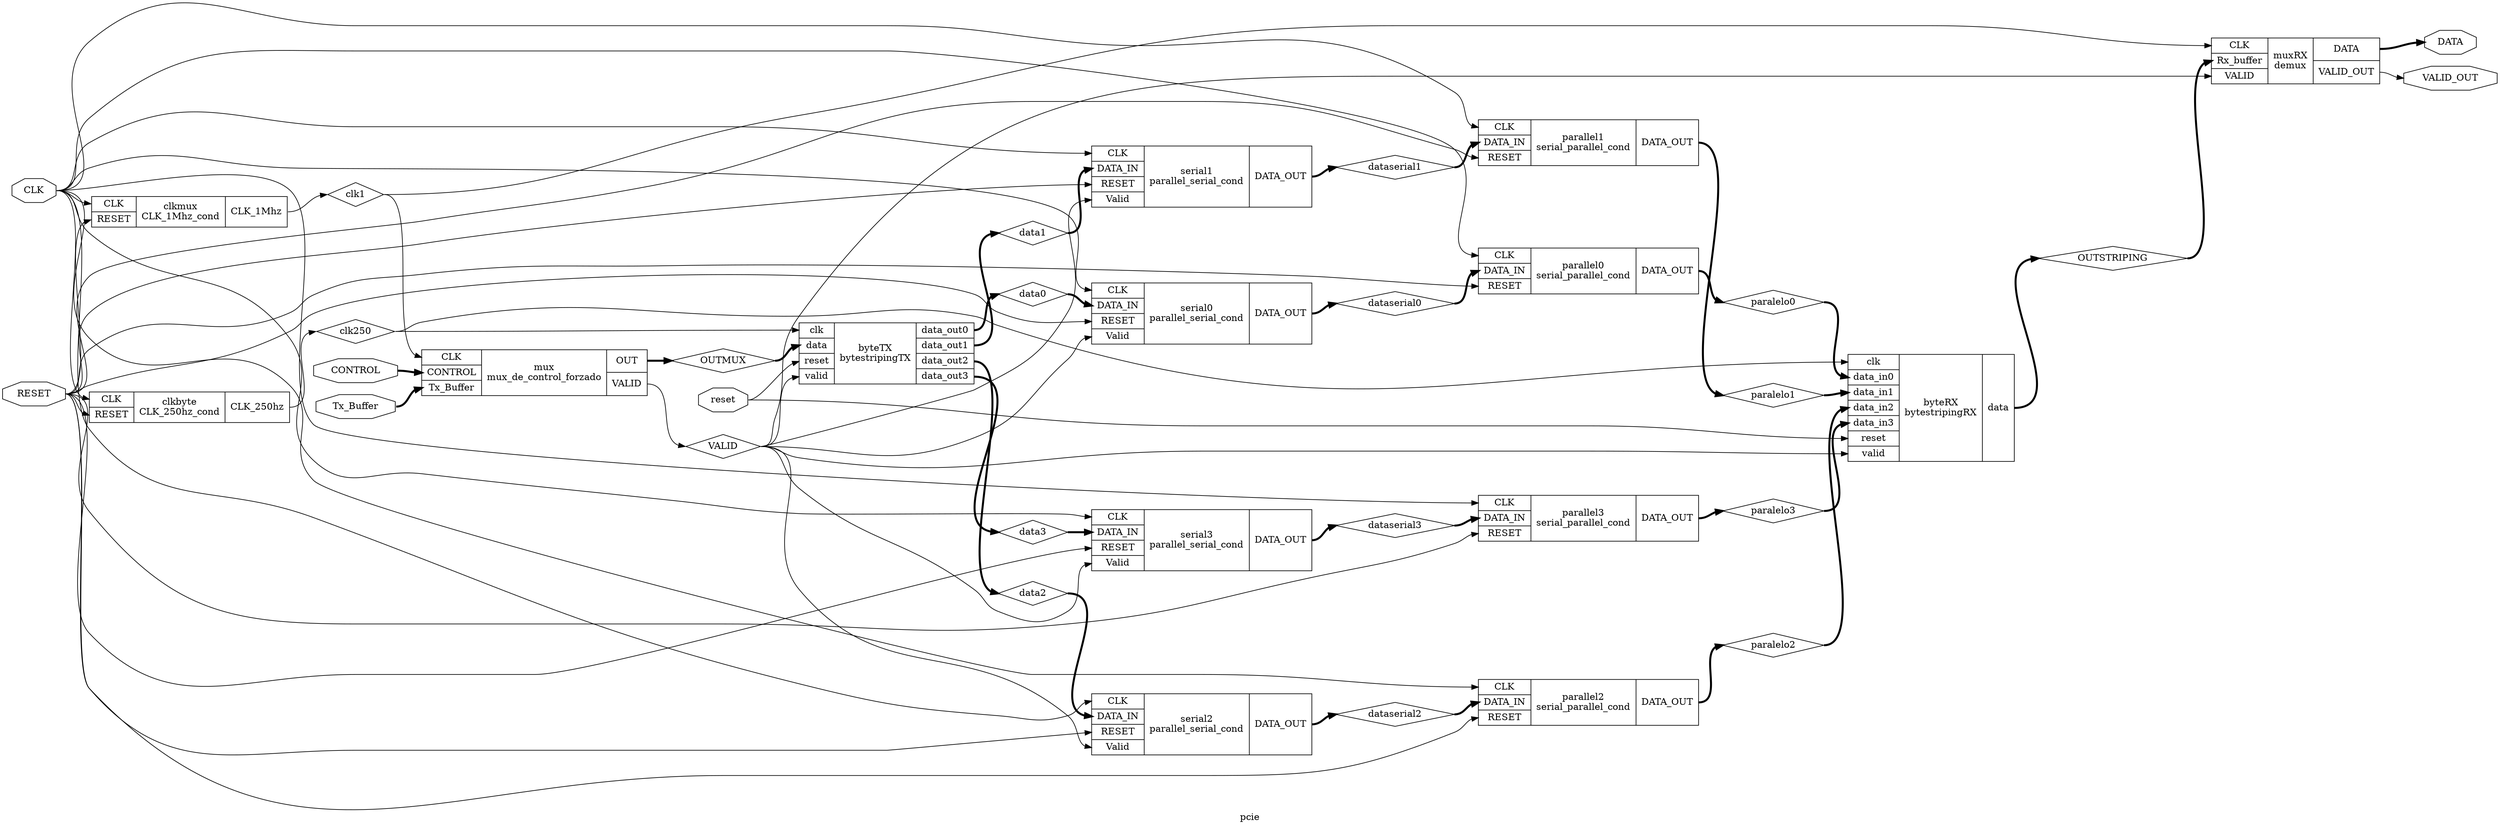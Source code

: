 digraph "pcie" {
label="pcie";
rankdir="LR";
remincross=true;
n2 [ shape=diamond, label="clk250", color="black", fontcolor="black" ];
n3 [ shape=diamond, label="clk1", color="black", fontcolor="black" ];
n4 [ shape=diamond, label="OUTSTRIPING", color="black", fontcolor="black" ];
n5 [ shape=diamond, label="dataserial3", color="black", fontcolor="black" ];
n6 [ shape=diamond, label="dataserial2", color="black", fontcolor="black" ];
n7 [ shape=diamond, label="dataserial1", color="black", fontcolor="black" ];
n8 [ shape=diamond, label="dataserial0", color="black", fontcolor="black" ];
n9 [ shape=diamond, label="paralelo3", color="black", fontcolor="black" ];
n10 [ shape=diamond, label="paralelo2", color="black", fontcolor="black" ];
n11 [ shape=diamond, label="paralelo1", color="black", fontcolor="black" ];
n12 [ shape=diamond, label="paralelo0", color="black", fontcolor="black" ];
n13 [ shape=diamond, label="data3", color="black", fontcolor="black" ];
n14 [ shape=diamond, label="data2", color="black", fontcolor="black" ];
n15 [ shape=diamond, label="data1", color="black", fontcolor="black" ];
n16 [ shape=diamond, label="data0", color="black", fontcolor="black" ];
n17 [ shape=diamond, label="OUTMUX", color="black", fontcolor="black" ];
n18 [ shape=diamond, label="VALID", color="black", fontcolor="black" ];
n19 [ shape=octagon, label="VALID_OUT", color="black", fontcolor="black" ];
n20 [ shape=octagon, label="DATA", color="black", fontcolor="black" ];
n21 [ shape=octagon, label="CLK", color="black", fontcolor="black" ];
n22 [ shape=octagon, label="Tx_Buffer", color="black", fontcolor="black" ];
n23 [ shape=octagon, label="CONTROL", color="black", fontcolor="black" ];
n24 [ shape=octagon, label="RESET", color="black", fontcolor="black" ];
n25 [ shape=octagon, label="reset", color="black", fontcolor="black" ];
c27 [ shape=record, label="{{<p21> CLK|<p26> Rx_buffer|<p18> VALID}|muxRX\ndemux|{<p20> DATA|<p19> VALID_OUT}}" ];
c35 [ shape=record, label="{{<p28> clk|<p29> data_in0|<p30> data_in1|<p31> data_in2|<p32> data_in3|<p25> reset|<p33> valid}|byteRX\nbytestripingRX|{<p34> data}}" ];
c38 [ shape=record, label="{{<p21> CLK|<p36> DATA_IN|<p24> RESET}|parallel3\nserial_parallel_cond|{<p37> DATA_OUT}}" ];
c39 [ shape=record, label="{{<p21> CLK|<p36> DATA_IN|<p24> RESET}|parallel2\nserial_parallel_cond|{<p37> DATA_OUT}}" ];
c40 [ shape=record, label="{{<p21> CLK|<p36> DATA_IN|<p24> RESET}|parallel1\nserial_parallel_cond|{<p37> DATA_OUT}}" ];
c41 [ shape=record, label="{{<p21> CLK|<p36> DATA_IN|<p24> RESET}|parallel0\nserial_parallel_cond|{<p37> DATA_OUT}}" ];
c43 [ shape=record, label="{{<p21> CLK|<p36> DATA_IN|<p24> RESET|<p42> Valid}|serial3\nparallel_serial_cond|{<p37> DATA_OUT}}" ];
c44 [ shape=record, label="{{<p21> CLK|<p36> DATA_IN|<p24> RESET|<p42> Valid}|serial2\nparallel_serial_cond|{<p37> DATA_OUT}}" ];
c45 [ shape=record, label="{{<p21> CLK|<p36> DATA_IN|<p24> RESET|<p42> Valid}|serial1\nparallel_serial_cond|{<p37> DATA_OUT}}" ];
c46 [ shape=record, label="{{<p21> CLK|<p36> DATA_IN|<p24> RESET|<p42> Valid}|serial0\nparallel_serial_cond|{<p37> DATA_OUT}}" ];
c51 [ shape=record, label="{{<p28> clk|<p34> data|<p25> reset|<p33> valid}|byteTX\nbytestripingTX|{<p47> data_out0|<p48> data_out1|<p49> data_out2|<p50> data_out3}}" ];
c53 [ shape=record, label="{{<p21> CLK|<p24> RESET}|clkbyte\nCLK_250hz_cond|{<p52> CLK_250hz}}" ];
c55 [ shape=record, label="{{<p21> CLK|<p23> CONTROL|<p22> Tx_Buffer}|mux\nmux_de_control_forzado|{<p54> OUT|<p18> VALID}}" ];
c57 [ shape=record, label="{{<p21> CLK|<p24> RESET}|clkmux\nCLK_1Mhz_cond|{<p56> CLK_1Mhz}}" ];
c39:p37:e -> n10:w [color="black", style="setlinewidth(3)", label=""];
n10:e -> c35:p31:w [color="black", style="setlinewidth(3)", label=""];
c40:p37:e -> n11:w [color="black", style="setlinewidth(3)", label=""];
n11:e -> c35:p30:w [color="black", style="setlinewidth(3)", label=""];
c41:p37:e -> n12:w [color="black", style="setlinewidth(3)", label=""];
n12:e -> c35:p29:w [color="black", style="setlinewidth(3)", label=""];
c51:p50:e -> n13:w [color="black", style="setlinewidth(3)", label=""];
n13:e -> c43:p36:w [color="black", style="setlinewidth(3)", label=""];
c51:p49:e -> n14:w [color="black", style="setlinewidth(3)", label=""];
n14:e -> c44:p36:w [color="black", style="setlinewidth(3)", label=""];
c51:p48:e -> n15:w [color="black", style="setlinewidth(3)", label=""];
n15:e -> c45:p36:w [color="black", style="setlinewidth(3)", label=""];
c51:p47:e -> n16:w [color="black", style="setlinewidth(3)", label=""];
n16:e -> c46:p36:w [color="black", style="setlinewidth(3)", label=""];
c55:p54:e -> n17:w [color="black", style="setlinewidth(3)", label=""];
n17:e -> c51:p34:w [color="black", style="setlinewidth(3)", label=""];
c55:p18:e -> n18:w [color="black", label=""];
n18:e -> c27:p18:w [color="black", label=""];
n18:e -> c35:p33:w [color="black", label=""];
n18:e -> c43:p42:w [color="black", label=""];
n18:e -> c44:p42:w [color="black", label=""];
n18:e -> c45:p42:w [color="black", label=""];
n18:e -> c46:p42:w [color="black", label=""];
n18:e -> c51:p33:w [color="black", label=""];
c27:p19:e -> n19:w [color="black", label=""];
c53:p52:e -> n2:w [color="black", label=""];
n2:e -> c35:p28:w [color="black", label=""];
n2:e -> c51:p28:w [color="black", label=""];
c27:p20:e -> n20:w [color="black", style="setlinewidth(3)", label=""];
n21:e -> c38:p21:w [color="black", label=""];
n21:e -> c39:p21:w [color="black", label=""];
n21:e -> c40:p21:w [color="black", label=""];
n21:e -> c41:p21:w [color="black", label=""];
n21:e -> c43:p21:w [color="black", label=""];
n21:e -> c44:p21:w [color="black", label=""];
n21:e -> c45:p21:w [color="black", label=""];
n21:e -> c46:p21:w [color="black", label=""];
n21:e -> c53:p21:w [color="black", label=""];
n21:e -> c57:p21:w [color="black", label=""];
n22:e -> c55:p22:w [color="black", style="setlinewidth(3)", label=""];
n23:e -> c55:p23:w [color="black", style="setlinewidth(3)", label=""];
n24:e -> c38:p24:w [color="black", label=""];
n24:e -> c39:p24:w [color="black", label=""];
n24:e -> c40:p24:w [color="black", label=""];
n24:e -> c41:p24:w [color="black", label=""];
n24:e -> c43:p24:w [color="black", label=""];
n24:e -> c44:p24:w [color="black", label=""];
n24:e -> c45:p24:w [color="black", label=""];
n24:e -> c46:p24:w [color="black", label=""];
n24:e -> c53:p24:w [color="black", label=""];
n24:e -> c57:p24:w [color="black", label=""];
n25:e -> c35:p25:w [color="black", label=""];
n25:e -> c51:p25:w [color="black", label=""];
c57:p56:e -> n3:w [color="black", label=""];
n3:e -> c27:p21:w [color="black", label=""];
n3:e -> c55:p21:w [color="black", label=""];
c35:p34:e -> n4:w [color="black", style="setlinewidth(3)", label=""];
n4:e -> c27:p26:w [color="black", style="setlinewidth(3)", label=""];
c43:p37:e -> n5:w [color="black", style="setlinewidth(3)", label=""];
n5:e -> c38:p36:w [color="black", style="setlinewidth(3)", label=""];
c44:p37:e -> n6:w [color="black", style="setlinewidth(3)", label=""];
n6:e -> c39:p36:w [color="black", style="setlinewidth(3)", label=""];
c45:p37:e -> n7:w [color="black", style="setlinewidth(3)", label=""];
n7:e -> c40:p36:w [color="black", style="setlinewidth(3)", label=""];
c46:p37:e -> n8:w [color="black", style="setlinewidth(3)", label=""];
n8:e -> c41:p36:w [color="black", style="setlinewidth(3)", label=""];
c38:p37:e -> n9:w [color="black", style="setlinewidth(3)", label=""];
n9:e -> c35:p32:w [color="black", style="setlinewidth(3)", label=""];
}
digraph "CLK_1Mhz_cond" {
label="CLK_1Mhz_cond";
rankdir="LR";
remincross=true;
n8 [ shape=diamond, label="counter", color="black", fontcolor="black" ];
n9 [ shape=octagon, label="CLK_1Mhz", color="black", fontcolor="black" ];
n10 [ shape=octagon, label="RESET", color="black", fontcolor="black" ];
n11 [ shape=octagon, label="CLK", color="black", fontcolor="black" ];
v0 [ label="1" ];
c15 [ shape=record, label="{{<p12> A|<p13> B}|$41\n$add|{<p14> Y}}" ];
v1 [ label="3" ];
c16 [ shape=record, label="{{<p12> A|<p13> B}|$40\n$eq|{<p14> Y}}" ];
v2 [ label="1" ];
c17 [ shape=record, label="{{<p12> A|<p13> B}|$39\n$eq|{<p14> Y}}" ];
v3 [ label="1" ];
c18 [ shape=record, label="{{<p12> A|<p13> B}|$38\n$eq|{<p14> Y}}" ];
x5 [ shape=record, style=rounded, label="<s0> 1:0 - 1:0 " ];
p4 [shape=box, style=rounded, label="PROC $37\nclk_1Mhz/clk_1Mhz.v:12"];
n10:e -> c18:p12:w [color="black", label=""];
n11:e -> p4:w [color="black", label=""];
c15:p14:e -> x5:s0:w [color="black", style="setlinewidth(3)", label=""];
c16:p14:e -> p4:w [color="black", label=""];
c17:p14:e -> p4:w [color="black", label=""];
c18:p14:e -> p4:w [color="black", label=""];
p4:e -> n8:w [color="black", style="setlinewidth(3)", label=""];
n8:e -> c15:p12:w [color="black", style="setlinewidth(3)", label=""];
n8:e -> c16:p12:w [color="black", style="setlinewidth(3)", label=""];
n8:e -> c17:p12:w [color="black", style="setlinewidth(3)", label=""];
n8:e -> p4:w [color="black", style="setlinewidth(3)", label=""];
p4:e -> n9:w [color="black", label=""];
n9:e -> p4:w [color="black", label=""];
v0:e -> c15:p13:w [color="black", style="setlinewidth(3)", label=""];
v1:e -> c16:p13:w [color="black", style="setlinewidth(3)", label=""];
v2:e -> c17:p13:w [color="black", style="setlinewidth(3)", label=""];
v3:e -> c18:p13:w [color="black", style="setlinewidth(3)", label=""];
x5:e -> p4:w [color="black", style="setlinewidth(3)", label=""];
}
digraph "CLK_250hz_cond" {
label="CLK_250hz_cond";
rankdir="LR";
remincross=true;
n8 [ shape=diamond, label="counter", color="black", fontcolor="black" ];
n9 [ shape=octagon, label="CLK_250hz", color="black", fontcolor="black" ];
n10 [ shape=octagon, label="RESET", color="black", fontcolor="black" ];
n11 [ shape=octagon, label="CLK", color="black", fontcolor="black" ];
v0 [ label="15" ];
c15 [ shape=record, label="{{<p12> A|<p13> B}|$36\n$eq|{<p14> Y}}" ];
v1 [ label="7" ];
c16 [ shape=record, label="{{<p12> A|<p13> B}|$35\n$eq|{<p14> Y}}" ];
v2 [ label="1" ];
c17 [ shape=record, label="{{<p12> A|<p13> B}|$34\n$add|{<p14> Y}}" ];
v3 [ label="1" ];
c18 [ shape=record, label="{{<p12> A|<p13> B}|$33\n$eq|{<p14> Y}}" ];
x5 [ shape=record, style=rounded, label="<s0> 4:0 - 4:0 " ];
p4 [shape=box, style=rounded, label="PROC $32\nclk_250hz/clk_250hz.v:12"];
n10:e -> c18:p12:w [color="black", label=""];
n11:e -> p4:w [color="black", label=""];
c15:p14:e -> p4:w [color="black", label=""];
c16:p14:e -> p4:w [color="black", label=""];
c17:p14:e -> x5:s0:w [color="black", style="setlinewidth(3)", label=""];
c18:p14:e -> p4:w [color="black", label=""];
p4:e -> n8:w [color="black", style="setlinewidth(3)", label=""];
n8:e -> c15:p12:w [color="black", style="setlinewidth(3)", label=""];
n8:e -> c16:p12:w [color="black", style="setlinewidth(3)", label=""];
n8:e -> c17:p12:w [color="black", style="setlinewidth(3)", label=""];
n8:e -> p4:w [color="black", style="setlinewidth(3)", label=""];
p4:e -> n9:w [color="black", label=""];
n9:e -> p4:w [color="black", label=""];
v0:e -> c15:p13:w [color="black", style="setlinewidth(3)", label=""];
v1:e -> c16:p13:w [color="black", style="setlinewidth(3)", label=""];
v2:e -> c17:p13:w [color="black", style="setlinewidth(3)", label=""];
v3:e -> c18:p13:w [color="black", style="setlinewidth(3)", label=""];
x5:e -> p4:w [color="black", style="setlinewidth(3)", label=""];
}
digraph "bytestripingTX" {
label="bytestripingTX";
rankdir="LR";
remincross=true;
n41 [ shape=diamond, label="next_state", color="black", fontcolor="black" ];
n42 [ shape=diamond, label="state", color="black", fontcolor="black" ];
n43 [ shape=diamond, label="data_out3_next", color="black", fontcolor="black" ];
n44 [ shape=diamond, label="data_out2_next", color="black", fontcolor="black" ];
n45 [ shape=diamond, label="data_out1_next", color="black", fontcolor="black" ];
n46 [ shape=diamond, label="data_out0_next", color="black", fontcolor="black" ];
n47 [ shape=octagon, label="data_out3", color="black", fontcolor="black" ];
n48 [ shape=octagon, label="data_out2", color="black", fontcolor="black" ];
n49 [ shape=octagon, label="data_out1", color="black", fontcolor="black" ];
n50 [ shape=octagon, label="data_out0", color="black", fontcolor="black" ];
n51 [ shape=octagon, label="data", color="black", fontcolor="black" ];
n52 [ shape=octagon, label="valid", color="black", fontcolor="black" ];
n53 [ shape=octagon, label="reset", color="black", fontcolor="black" ];
n54 [ shape=octagon, label="clk", color="black", fontcolor="black" ];
p0 [shape=box, style=rounded, label="PROC $31\nByte_Striping/Tx/byte_stripingTx.v:55"];
p1 [shape=box, style=rounded, label="PROC $30\nByte_Striping/Tx/byte_stripingTx.v:46"];
p2 [shape=box, style=rounded, label="PROC $29\nByte_Striping/Tx/byte_stripingTx.v:28"];
p3 [shape=box, style=rounded, label="PROC $28\nByte_Striping/Tx/byte_stripingTx.v:10"];
p0:e -> n41:w [color="black", style="setlinewidth(3)", label=""];
p2:e -> n41:w [color="black", style="setlinewidth(3)", label=""];
p3:e -> n41:w [color="black", style="setlinewidth(3)", label=""];
n41:e -> p0:w [color="black", style="setlinewidth(3)", label=""];
n41:e -> p2:w [color="black", style="setlinewidth(3)", label=""];
n41:e -> p3:w [color="black", style="setlinewidth(3)", label=""];
p2:e -> n42:w [color="black", style="setlinewidth(3)", label=""];
p3:e -> n42:w [color="black", style="setlinewidth(3)", label=""];
n42:e -> p0:w [color="black", style="setlinewidth(3)", label=""];
n42:e -> p2:w [color="black", style="setlinewidth(3)", label=""];
n42:e -> p3:w [color="black", style="setlinewidth(3)", label=""];
p0:e -> n43:w [color="black", style="setlinewidth(3)", label=""];
p1:e -> n43:w [color="black", style="setlinewidth(3)", label=""];
n43:e -> p0:w [color="black", style="setlinewidth(3)", label=""];
n43:e -> p2:w [color="black", style="setlinewidth(3)", label=""];
n43:e -> p3:w [color="black", style="setlinewidth(3)", label=""];
p0:e -> n44:w [color="black", style="setlinewidth(3)", label=""];
p1:e -> n44:w [color="black", style="setlinewidth(3)", label=""];
n44:e -> p0:w [color="black", style="setlinewidth(3)", label=""];
n44:e -> p2:w [color="black", style="setlinewidth(3)", label=""];
n44:e -> p3:w [color="black", style="setlinewidth(3)", label=""];
p0:e -> n45:w [color="black", style="setlinewidth(3)", label=""];
p1:e -> n45:w [color="black", style="setlinewidth(3)", label=""];
n45:e -> p0:w [color="black", style="setlinewidth(3)", label=""];
n45:e -> p2:w [color="black", style="setlinewidth(3)", label=""];
n45:e -> p3:w [color="black", style="setlinewidth(3)", label=""];
p0:e -> n46:w [color="black", style="setlinewidth(3)", label=""];
p1:e -> n46:w [color="black", style="setlinewidth(3)", label=""];
n46:e -> p0:w [color="black", style="setlinewidth(3)", label=""];
n46:e -> p2:w [color="black", style="setlinewidth(3)", label=""];
n46:e -> p3:w [color="black", style="setlinewidth(3)", label=""];
p2:e -> n47:w [color="black", style="setlinewidth(3)", label=""];
p3:e -> n47:w [color="black", style="setlinewidth(3)", label=""];
n47:e -> p1:w [color="black", style="setlinewidth(3)", label=""];
n47:e -> p2:w [color="black", style="setlinewidth(3)", label=""];
n47:e -> p3:w [color="black", style="setlinewidth(3)", label=""];
p2:e -> n48:w [color="black", style="setlinewidth(3)", label=""];
p3:e -> n48:w [color="black", style="setlinewidth(3)", label=""];
n48:e -> p1:w [color="black", style="setlinewidth(3)", label=""];
n48:e -> p2:w [color="black", style="setlinewidth(3)", label=""];
n48:e -> p3:w [color="black", style="setlinewidth(3)", label=""];
p2:e -> n49:w [color="black", style="setlinewidth(3)", label=""];
p3:e -> n49:w [color="black", style="setlinewidth(3)", label=""];
n49:e -> p1:w [color="black", style="setlinewidth(3)", label=""];
n49:e -> p2:w [color="black", style="setlinewidth(3)", label=""];
n49:e -> p3:w [color="black", style="setlinewidth(3)", label=""];
p2:e -> n50:w [color="black", style="setlinewidth(3)", label=""];
p3:e -> n50:w [color="black", style="setlinewidth(3)", label=""];
n50:e -> p1:w [color="black", style="setlinewidth(3)", label=""];
n50:e -> p2:w [color="black", style="setlinewidth(3)", label=""];
n50:e -> p3:w [color="black", style="setlinewidth(3)", label=""];
n51:e -> p0:w [color="black", style="setlinewidth(3)", label=""];
n52:e -> p0:w [color="black", label=""];
n52:e -> p2:w [color="black", label=""];
n52:e -> p3:w [color="black", label=""];
n53:e -> p2:w [color="black", label=""];
n53:e -> p3:w [color="black", label=""];
n54:e -> p0:w [color="black", label=""];
n54:e -> p3:w [color="black", label=""];
}
digraph "bytestripingRX" {
label="bytestripingRX";
rankdir="LR";
remincross=true;
n22 [ shape=diamond, label="next_state", color="black", fontcolor="black" ];
n23 [ shape=diamond, label="state", color="black", fontcolor="black" ];
n24 [ shape=diamond, label="data_next", color="black", fontcolor="black" ];
n25 [ shape=octagon, label="data_in3", color="black", fontcolor="black" ];
n26 [ shape=octagon, label="data_in2", color="black", fontcolor="black" ];
n27 [ shape=octagon, label="data_in1", color="black", fontcolor="black" ];
n28 [ shape=octagon, label="data_in0", color="black", fontcolor="black" ];
n29 [ shape=octagon, label="data", color="black", fontcolor="black" ];
n30 [ shape=octagon, label="valid", color="black", fontcolor="black" ];
n31 [ shape=octagon, label="reset", color="black", fontcolor="black" ];
n32 [ shape=octagon, label="clk", color="black", fontcolor="black" ];
v1 [ label="1'1" ];
x2 [ shape=record, style=rounded, label="<s0> 3:3 - 0:0 " ];
x3 [ shape=record, style=rounded, label="<s0> 2:2 - 0:0 " ];
x4 [ shape=record, style=rounded, label="<s0> 1:1 - 0:0 " ];
x5 [ shape=record, style=rounded, label="<s0> 5:5 - 0:0 " ];
x6 [ shape=record, style=rounded, label="<s0> 4:4 - 0:0 " ];
x7 [ shape=record, style=rounded, label="<s0> 0:0 - 3:3 " ];
x8 [ shape=record, style=rounded, label="<s0> 0:0 - 0:0 " ];
x9 [ shape=record, style=rounded, label="<s0> 0:0 - 4:4 " ];
x10 [ shape=record, style=rounded, label="<s0> 0:0 - 0:0 " ];
x11 [ shape=record, style=rounded, label="<s0> 0:0 - 1:1 " ];
x12 [ shape=record, style=rounded, label="<s0> 0:0 - 0:0 " ];
x13 [ shape=record, style=rounded, label="<s0> 0:0 - 1:1 " ];
x14 [ shape=record, style=rounded, label="<s0> 0:0 - 0:0 " ];
x15 [ shape=record, style=rounded, label="<s0> 0:0 - 1:1 " ];
x16 [ shape=record, style=rounded, label="<s0> 1:0 - 3:2 " ];
x17 [ shape=record, style=rounded, label="<s0> 1:0 - 1:0 " ];
x18 [ shape=record, style=rounded, label="<s0> 1:0 - 2:1 " ];
x19 [ shape=record, style=rounded, label="<s0> 2:0 - 4:2 " ];
x20 [ shape=record, style=rounded, label="<s0> 2:0 - 3:1 " ];
x21 [ shape=record, style=rounded, label="<s1> 2:1 - 7:6 |<s0> 0:0 - 0:0 " ];
x22 [ shape=record, style=rounded, label="<s1> 2:2 - 4:4 |<s0> 1:0 - 1:0 " ];
x23 [ shape=record, style=rounded, label="<s1> 2:1 - 4:3 |<s0> 0:0 - 0:0 " ];
x24 [ shape=record, style=rounded, label="<s1> 2:2 - 4:4 |<s0> 1:0 - 2:1 " ];
x25 [ shape=record, style=rounded, label="<s0> 4:0 - 5:1 " ];
p0 [shape=box, style=rounded, label="PROC $27\nByte_Striping/Rx/byte_stripingRx.v:43"];
x27 [ shape=record, style=rounded, label="<s0> 0:0 - 1:1 " ];
x28 [ shape=record, style=rounded, label="<s1> 6:1 - 7:2 |<s0> 0:0 - 0:0 " ];
p26 [shape=box, style=rounded, label="PROC $26\nByte_Striping/Rx/byte_stripingRx.v:30"];
x30 [ shape=record, style=rounded, label="<s0> 0:0 - 1:1 " ];
x31 [ shape=record, style=rounded, label="<s1> 6:1 - 7:2 |<s0> 0:0 - 0:0 " ];
p29 [shape=box, style=rounded, label="PROC $25\nByte_Striping/Rx/byte_stripingRx.v:18"];
n14 [ shape=point ];
p0:e -> n14:w [color="black", style="setlinewidth(3)", label=""];
x16:s0:e -> n14:w [color="black", style="setlinewidth(3)", label=""];
x17:s0:e -> n14:w [color="black", style="setlinewidth(3)", label=""];
x18:s0:e -> n14:w [color="black", style="setlinewidth(3)", label=""];
x19:s0:e -> n14:w [color="black", style="setlinewidth(3)", label=""];
x20:s0:e -> n14:w [color="black", style="setlinewidth(3)", label=""];
x22:s0:e -> n14:w [color="black", style="setlinewidth(3)", label=""];
x22:s1:e -> n14:w [color="black", style="setlinewidth(3)", label=""];
x23:s0:e -> n14:w [color="black", style="setlinewidth(3)", label=""];
x23:s1:e -> n14:w [color="black", style="setlinewidth(3)", label=""];
x24:s0:e -> n14:w [color="black", style="setlinewidth(3)", label=""];
x24:s1:e -> n14:w [color="black", style="setlinewidth(3)", label=""];
x7:s0:e -> n14:w [color="black", style="setlinewidth(3)", label=""];
x8:s0:e -> n14:w [color="black", style="setlinewidth(3)", label=""];
x9:s0:e -> n14:w [color="black", style="setlinewidth(3)", label=""];
n14:e -> p0:w [color="black", style="setlinewidth(3)", label=""];
n16 [ shape=point ];
x21:s0:e -> n16:w [color="black", style="setlinewidth(3)", label=""];
x21:s1:e -> n16:w [color="black", style="setlinewidth(3)", label=""];
x25:s0:e -> n16:w [color="black", style="setlinewidth(3)", label=""];
n16:e -> p0:w [color="black", style="setlinewidth(3)", label=""];
n18 [ shape=point ];
p26:e -> n18:w [color="black", style="setlinewidth(3)", label=""];
x27:s0:e -> n18:w [color="black", style="setlinewidth(3)", label=""];
x28:s0:e -> n18:w [color="black", style="setlinewidth(3)", label=""];
x28:s1:e -> n18:w [color="black", style="setlinewidth(3)", label=""];
n18:e -> p26:w [color="black", style="setlinewidth(3)", label=""];
n20 [ shape=point ];
p29:e -> n20:w [color="black", style="setlinewidth(3)", label=""];
x30:s0:e -> n20:w [color="black", style="setlinewidth(3)", label=""];
x31:s0:e -> n20:w [color="black", style="setlinewidth(3)", label=""];
x31:s1:e -> n20:w [color="black", style="setlinewidth(3)", label=""];
n20:e -> p29:w [color="black", style="setlinewidth(3)", label=""];
p0:e -> n22:w [color="black", style="setlinewidth(3)", label=""];
n22:e -> p26:w [color="black", style="setlinewidth(3)", label=""];
n22:e -> p29:w [color="black", style="setlinewidth(3)", label=""];
p26:e -> n23:w [color="black", style="setlinewidth(3)", label=""];
p29:e -> n23:w [color="black", style="setlinewidth(3)", label=""];
n23:e -> p26:w [color="black", style="setlinewidth(3)", label=""];
n23:e -> p29:w [color="black", style="setlinewidth(3)", label=""];
n23:e -> x2:s0:w [color="black", style="setlinewidth(3)", label=""];
n23:e -> x3:s0:w [color="black", style="setlinewidth(3)", label=""];
n23:e -> x4:s0:w [color="black", style="setlinewidth(3)", label=""];
n23:e -> x5:s0:w [color="black", style="setlinewidth(3)", label=""];
n23:e -> x6:s0:w [color="black", style="setlinewidth(3)", label=""];
p0:e -> n24:w [color="black", style="setlinewidth(3)", label=""];
n24:e -> p26:w [color="black", style="setlinewidth(3)", label=""];
n24:e -> p29:w [color="black", style="setlinewidth(3)", label=""];
n25:e -> p0:w [color="black", style="setlinewidth(3)", label=""];
n26:e -> p0:w [color="black", style="setlinewidth(3)", label=""];
n27:e -> p0:w [color="black", style="setlinewidth(3)", label=""];
n28:e -> p0:w [color="black", style="setlinewidth(3)", label=""];
p26:e -> n29:w [color="black", style="setlinewidth(3)", label=""];
p29:e -> n29:w [color="black", style="setlinewidth(3)", label=""];
n29:e -> p0:w [color="black", style="setlinewidth(3)", label=""];
n29:e -> p26:w [color="black", style="setlinewidth(3)", label=""];
n29:e -> p29:w [color="black", style="setlinewidth(3)", label=""];
n30:e -> p0:w [color="black", label=""];
n30:e -> p26:w [color="black", label=""];
n30:e -> p29:w [color="black", label=""];
n31:e -> p26:w [color="black", label=""];
n31:e -> p29:w [color="black", label=""];
n32:e -> p26:w [color="black", label=""];
n5 [ shape=point ];
x12:s0:e -> n5:w [color="black", label=""];
x13:s0:e -> n5:w [color="black", label=""];
n5:e -> p0:w [color="black", label=""];
n7 [ shape=point ];
x10:s0:e -> n7:w [color="black", label=""];
x11:s0:e -> n7:w [color="black", label=""];
n7:e -> p0:w [color="black", label=""];
n9 [ shape=point ];
x14:s0:e -> n9:w [color="black", label=""];
x15:s0:e -> n9:w [color="black", label=""];
n9:e -> p0:w [color="black", label=""];
v1:e -> p0:w [color="black", label=""];
p0:e -> x10:w [color="black", label=""];
p0:e -> x11:w [color="black", label=""];
p0:e -> x12:w [color="black", label=""];
p0:e -> x13:w [color="black", label=""];
p0:e -> x14:w [color="black", label=""];
p0:e -> x15:w [color="black", label=""];
p0:e -> x16:w [color="black", style="setlinewidth(3)", label=""];
p0:e -> x17:w [color="black", style="setlinewidth(3)", label=""];
p0:e -> x18:w [color="black", style="setlinewidth(3)", label=""];
p0:e -> x19:w [color="black", style="setlinewidth(3)", label=""];
x2:e -> p0:w [color="black", label=""];
p0:e -> x20:w [color="black", style="setlinewidth(3)", label=""];
p0:e -> x21:w [color="black", style="setlinewidth(3)", label=""];
p0:e -> x22:w [color="black", style="setlinewidth(3)", label=""];
p0:e -> x23:w [color="black", style="setlinewidth(3)", label=""];
p0:e -> x24:w [color="black", style="setlinewidth(3)", label=""];
p0:e -> x25:w [color="black", style="setlinewidth(3)", label=""];
p26:e -> x27:w [color="black", label=""];
p26:e -> x28:w [color="black", style="setlinewidth(3)", label=""];
x3:e -> p0:w [color="black", label=""];
p29:e -> x30:w [color="black", label=""];
p29:e -> x31:w [color="black", style="setlinewidth(3)", label=""];
x4:e -> p0:w [color="black", label=""];
x5:e -> p0:w [color="black", label=""];
x6:e -> p0:w [color="black", label=""];
p0:e -> x7:w [color="black", label=""];
p0:e -> x8:w [color="black", label=""];
p0:e -> x9:w [color="black", label=""];
}
digraph "serial_parallel_cond" {
label="serial_parallel_cond";
rankdir="LR";
remincross=true;
n21 [ shape=diamond, label="Start", color="black", fontcolor="black" ];
n22 [ shape=diamond, label="DataOut_next", color="black", fontcolor="black" ];
n23 [ shape=diamond, label="Valid_neg", color="black", fontcolor="black" ];
n24 [ shape=diamond, label="Valid_next", color="black", fontcolor="black" ];
n25 [ shape=diamond, label="Valid", color="black", fontcolor="black" ];
n26 [ shape=diamond, label="check", color="black", fontcolor="black" ];
n27 [ shape=diamond, label="rBuffer", color="black", fontcolor="black" ];
n28 [ shape=diamond, label="rNextState", color="black", fontcolor="black" ];
n29 [ shape=diamond, label="rCurrentState", color="black", fontcolor="black" ];
n30 [ shape=octagon, label="DATA_OUT", color="black", fontcolor="black" ];
n31 [ shape=octagon, label="RESET", color="black", fontcolor="black" ];
n32 [ shape=octagon, label="CLK", color="black", fontcolor="black" ];
n33 [ shape=octagon, label="DATA_IN", color="black", fontcolor="black" ];
v0 [ label="0" ];
c37 [ shape=record, label="{{<p34> A|<p35> B}|$24\n$eq|{<p36> Y}}" ];
c38 [ shape=record, label="{{<p34> A|<p35> B}|$22\n$logic_and|{<p36> Y}}" ];
c39 [ shape=record, label="{{<p34> A}|$21\n$not|{<p36> Y}}" ];
v1 [ label="1" ];
c40 [ shape=record, label="{{<p34> A|<p35> B}|$19\n$eq|{<p36> Y}}" ];
v2 [ label="8'10111100" ];
c41 [ shape=record, label="{{<p34> A|<p35> B}|$17\n$eq|{<p36> Y}}" ];
x4 [ shape=record, style=rounded, label="<s1> 6:0 - 7:1 |<s0> 0:0 - 0:0 " ];
x5 [ shape=record, style=rounded, label="<s1> 6:0 - 7:1 |<s0> 0:0 - 0:0 " ];
x6 [ shape=record, style=rounded, label="<s0> 0:0 - 3:3 " ];
x7 [ shape=record, style=rounded, label="<s0> 0:0 - 2:2 " ];
x8 [ shape=record, style=rounded, label="<s0> 0:0 - 1:1 " ];
x9 [ shape=record, style=rounded, label="<s0> 0:0 - 0:0 " ];
x10 [ shape=record, style=rounded, label="<s0> 0:0 - 6:6 " ];
x11 [ shape=record, style=rounded, label="<s0> 0:0 - 5:5 " ];
x12 [ shape=record, style=rounded, label="<s0> 0:0 - 4:4 " ];
p3 [shape=box, style=rounded, label="PROC $23\nserial_to_parallel/serial_parallel.v:48"];
p13 [shape=box, style=rounded, label="PROC $20\nserial_to_parallel/serial_parallel.v:42"];
p14 [shape=box, style=rounded, label="PROC $18\nserial_to_parallel/serial_parallel.v:32"];
p15 [shape=box, style=rounded, label="PROC $16\nserial_to_parallel/serial_parallel.v:22"];
c38:p36:e -> p13:w [color="black", label=""];
n12 [ shape=point ];
c39:p36:e -> n12:w [color="black", label=""];
n12:e -> c38:p34:w [color="black", label=""];
n12:e -> p13:w [color="black", label=""];
c40:p36:e -> p14:w [color="black", label=""];
c41:p36:e -> p15:w [color="black", label=""];
c37:p36:e -> p3:w [color="black", label=""];
p13:e -> n21:w [color="black", label=""];
n21:e -> c40:p34:w [color="black", label=""];
n21:e -> p3:w [color="black", label=""];
p14:e -> n22:w [color="black", style="setlinewidth(3)", label=""];
p3:e -> n22:w [color="black", style="setlinewidth(3)", label=""];
n22:e -> p3:w [color="black", style="setlinewidth(3)", label=""];
p13:e -> n23:w [color="black", label=""];
p15:e -> n24:w [color="black", label=""];
n24:e -> c37:p34:w [color="black", label=""];
n24:e -> c38:p35:w [color="black", label=""];
n24:e -> p3:w [color="black", label=""];
p3:e -> n25:w [color="black", label=""];
n25:e -> c39:p34:w [color="black", label=""];
n25:e -> p15:w [color="black", label=""];
n25:e -> p3:w [color="black", label=""];
p3:e -> n26:w [color="black", style="setlinewidth(3)", label=""];
n26:e -> c41:p34:w [color="black", style="setlinewidth(3)", label=""];
n26:e -> p3:w [color="black", style="setlinewidth(3)", label=""];
n26:e -> x4:s1:w [color="black", style="setlinewidth(3)", label=""];
p3:e -> n27:w [color="black", style="setlinewidth(3)", label=""];
n27:e -> p3:w [color="black", style="setlinewidth(3)", label=""];
n27:e -> x5:s1:w [color="black", style="setlinewidth(3)", label=""];
p3:e -> n29:w [color="black", style="setlinewidth(3)", label=""];
n29:e -> p3:w [color="black", style="setlinewidth(3)", label=""];
p3:e -> n30:w [color="black", style="setlinewidth(3)", label=""];
n30:e -> p14:w [color="black", style="setlinewidth(3)", label=""];
n30:e -> p3:w [color="black", style="setlinewidth(3)", label=""];
n31:e -> p3:w [color="black", label=""];
n32:e -> p3:w [color="black", label=""];
n33:e -> p3:w [color="black", label=""];
n33:e -> x4:s0:w [color="black", label=""];
n33:e -> x5:s0:w [color="black", label=""];
n7 [ shape=point ];
p3:e -> n7:w [color="black", style="setlinewidth(3)", label=""];
x10:s0:e -> n7:w [color="black", style="setlinewidth(3)", label=""];
x11:s0:e -> n7:w [color="black", style="setlinewidth(3)", label=""];
x12:s0:e -> n7:w [color="black", style="setlinewidth(3)", label=""];
x6:s0:e -> n7:w [color="black", style="setlinewidth(3)", label=""];
x7:s0:e -> n7:w [color="black", style="setlinewidth(3)", label=""];
x8:s0:e -> n7:w [color="black", style="setlinewidth(3)", label=""];
x9:s0:e -> n7:w [color="black", style="setlinewidth(3)", label=""];
n7:e -> p3:w [color="black", style="setlinewidth(3)", label=""];
v0:e -> c37:p35:w [color="black", style="setlinewidth(3)", label=""];
v1:e -> c40:p35:w [color="black", style="setlinewidth(3)", label=""];
v2:e -> c41:p35:w [color="black", style="setlinewidth(3)", label=""];
p3:e -> x10:w [color="black", label=""];
p3:e -> x11:w [color="black", label=""];
p3:e -> x12:w [color="black", label=""];
x4:e -> p3:w [color="black", style="setlinewidth(3)", label=""];
x5:e -> p3:w [color="black", style="setlinewidth(3)", label=""];
p3:e -> x6:w [color="black", label=""];
p3:e -> x7:w [color="black", label=""];
p3:e -> x8:w [color="black", label=""];
p3:e -> x9:w [color="black", label=""];
}
digraph "parallel_serial_cond" {
label="parallel_serial_cond";
rankdir="LR";
remincross=true;
n6 [ shape=diamond, label="rBuffer", color="black", fontcolor="black" ];
n7 [ shape=diamond, label="rNextState", color="black", fontcolor="black" ];
n8 [ shape=diamond, label="rCurrentState", color="black", fontcolor="black" ];
n9 [ shape=octagon, label="DATA_OUT", color="black", fontcolor="black" ];
n10 [ shape=octagon, label="Valid", color="black", fontcolor="black" ];
n11 [ shape=octagon, label="RESET", color="black", fontcolor="black" ];
n12 [ shape=octagon, label="CLK", color="black", fontcolor="black" ];
n13 [ shape=octagon, label="DATA_IN", color="black", fontcolor="black" ];
x1 [ shape=record, style=rounded, label="<s0> 7:7 - 0:0 " ];
x2 [ shape=record, style=rounded, label="<s0> 0:0 - 0:0 " ];
x3 [ shape=record, style=rounded, label="<s0> 1:1 - 0:0 " ];
x4 [ shape=record, style=rounded, label="<s0> 2:2 - 0:0 " ];
x5 [ shape=record, style=rounded, label="<s0> 3:3 - 0:0 " ];
x6 [ shape=record, style=rounded, label="<s0> 4:4 - 0:0 " ];
x7 [ shape=record, style=rounded, label="<s0> 5:5 - 0:0 " ];
x8 [ shape=record, style=rounded, label="<s0> 6:6 - 0:0 " ];
p0 [shape=box, style=rounded, label="PROC $15\nparallel_to_serial/parallel_serial.v:24"];
p9 [shape=box, style=rounded, label="PROC $14\nparallel_to_serial/parallel_serial.v:16"];
n10:e -> p0:w [color="black", label=""];
n11:e -> p9:w [color="black", label=""];
n12:e -> p0:w [color="black", label=""];
n12:e -> p9:w [color="black", label=""];
n13:e -> p0:w [color="black", style="setlinewidth(3)", label=""];
n13:e -> x1:s0:w [color="black", style="setlinewidth(3)", label=""];
p0:e -> n6:w [color="black", style="setlinewidth(3)", label=""];
n6:e -> p0:w [color="black", style="setlinewidth(3)", label=""];
n6:e -> x2:s0:w [color="black", style="setlinewidth(3)", label=""];
n6:e -> x3:s0:w [color="black", style="setlinewidth(3)", label=""];
n6:e -> x4:s0:w [color="black", style="setlinewidth(3)", label=""];
n6:e -> x5:s0:w [color="black", style="setlinewidth(3)", label=""];
n6:e -> x6:s0:w [color="black", style="setlinewidth(3)", label=""];
n6:e -> x7:s0:w [color="black", style="setlinewidth(3)", label=""];
n6:e -> x8:s0:w [color="black", style="setlinewidth(3)", label=""];
p0:e -> n8:w [color="black", style="setlinewidth(3)", label=""];
p9:e -> n8:w [color="black", style="setlinewidth(3)", label=""];
n8:e -> p0:w [color="black", style="setlinewidth(3)", label=""];
n8:e -> p9:w [color="black", style="setlinewidth(3)", label=""];
p0:e -> n9:w [color="black", label=""];
n9:e -> p0:w [color="black", label=""];
x1:e -> p0:w [color="black", label=""];
x2:e -> p0:w [color="black", label=""];
x3:e -> p0:w [color="black", label=""];
x4:e -> p0:w [color="black", label=""];
x5:e -> p0:w [color="black", label=""];
x6:e -> p0:w [color="black", label=""];
x7:e -> p0:w [color="black", label=""];
x8:e -> p0:w [color="black", label=""];
}
digraph "demux" {
label="demux";
rankdir="LR";
remincross=true;
n14 [ shape=octagon, label="DATA", color="black", fontcolor="black" ];
n15 [ shape=octagon, label="VALID_OUT", color="black", fontcolor="black" ];
n16 [ shape=octagon, label="VALID", color="black", fontcolor="black" ];
n17 [ shape=octagon, label="CLK", color="black", fontcolor="black" ];
n18 [ shape=octagon, label="Rx_buffer", color="black", fontcolor="black" ];
c22 [ shape=record, label="{{<p19> A|<p20> B}|$13\n$logic_or|{<p21> Y}}" ];
v0 [ label="8'11110111" ];
c23 [ shape=record, label="{{<p19> A|<p20> B}|$12\n$eq|{<p21> Y}}" ];
c24 [ shape=record, label="{{<p19> A|<p20> B}|$11\n$logic_or|{<p21> Y}}" ];
v1 [ label="8'01111100" ];
c25 [ shape=record, label="{{<p19> A|<p20> B}|$10\n$eq|{<p21> Y}}" ];
c26 [ shape=record, label="{{<p19> A|<p20> B}|$9\n$logic_or|{<p21> Y}}" ];
v2 [ label="8'11111101" ];
c27 [ shape=record, label="{{<p19> A|<p20> B}|$8\n$eq|{<p21> Y}}" ];
c28 [ shape=record, label="{{<p19> A|<p20> B}|$7\n$logic_or|{<p21> Y}}" ];
v3 [ label="8'01011100" ];
c29 [ shape=record, label="{{<p19> A|<p20> B}|$6\n$eq|{<p21> Y}}" ];
v4 [ label="8'11111011" ];
c30 [ shape=record, label="{{<p19> A|<p20> B}|$5\n$eq|{<p21> Y}}" ];
p5 [shape=box, style=rounded, label="PROC $4\ndemux/demux.v:9"];
c30:p21:e -> c28:p19:w [color="black", label=""];
p5:e -> n14:w [color="black", style="setlinewidth(3)", label=""];
n14:e -> p5:w [color="black", style="setlinewidth(3)", label=""];
p5:e -> n15:w [color="black", label=""];
n15:e -> p5:w [color="black", label=""];
n16:e -> p5:w [color="black", label=""];
n17:e -> p5:w [color="black", label=""];
n18:e -> c23:p19:w [color="black", style="setlinewidth(3)", label=""];
n18:e -> c25:p19:w [color="black", style="setlinewidth(3)", label=""];
n18:e -> c27:p19:w [color="black", style="setlinewidth(3)", label=""];
n18:e -> c29:p19:w [color="black", style="setlinewidth(3)", label=""];
n18:e -> c30:p19:w [color="black", style="setlinewidth(3)", label=""];
n18:e -> p5:w [color="black", style="setlinewidth(3)", label=""];
c22:p21:e -> p5:w [color="black", label=""];
c23:p21:e -> c22:p20:w [color="black", label=""];
c24:p21:e -> c22:p19:w [color="black", label=""];
c25:p21:e -> c24:p20:w [color="black", label=""];
c26:p21:e -> c24:p19:w [color="black", label=""];
c27:p21:e -> c26:p20:w [color="black", label=""];
c28:p21:e -> c26:p19:w [color="black", label=""];
c29:p21:e -> c28:p20:w [color="black", label=""];
v0:e -> c23:p20:w [color="black", style="setlinewidth(3)", label=""];
v1:e -> c25:p20:w [color="black", style="setlinewidth(3)", label=""];
v2:e -> c27:p20:w [color="black", style="setlinewidth(3)", label=""];
v3:e -> c29:p20:w [color="black", style="setlinewidth(3)", label=""];
v4:e -> c30:p20:w [color="black", style="setlinewidth(3)", label=""];
}
digraph "mux_de_control_forzado" {
label="mux_de_control_forzado";
rankdir="LR";
remincross=true;
n6 [ shape=octagon, label="OUT", color="black", fontcolor="black" ];
n7 [ shape=octagon, label="CLK", color="black", fontcolor="black" ];
n8 [ shape=octagon, label="Tx_Buffer", color="black", fontcolor="black" ];
n9 [ shape=octagon, label="VALID", color="black", fontcolor="black" ];
n10 [ shape=octagon, label="CONTROL", color="black", fontcolor="black" ];
v0 [ label="0" ];
c14 [ shape=record, label="{{<p11> A|<p12> B}|$3\n$eq|{<p13> Y}}" ];
p1 [shape=box, style=rounded, label="PROC $2\nmux_de_control_forzado/mux_de_control_forzado.v:26"];
p2 [shape=box, style=rounded, label="PROC $1\nmux_de_control_forzado/mux_de_control_forzado.v:9"];
n10:e -> c14:p11:w [color="black", style="setlinewidth(3)", label=""];
n10:e -> p2:w [color="black", style="setlinewidth(3)", label=""];
c14:p13:e -> p1:w [color="black", label=""];
p2:e -> n6:w [color="black", style="setlinewidth(3)", label=""];
n6:e -> p2:w [color="black", style="setlinewidth(3)", label=""];
n7:e -> p1:w [color="black", label=""];
n7:e -> p2:w [color="black", label=""];
n8:e -> p2:w [color="black", style="setlinewidth(3)", label=""];
p1:e -> n9:w [color="black", label=""];
n9:e -> p1:w [color="black", label=""];
v0:e -> c14:p12:w [color="black", style="setlinewidth(3)", label=""];
}
